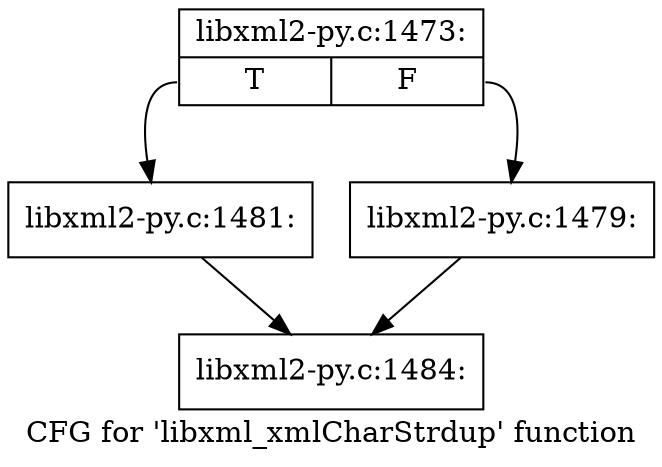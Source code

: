 digraph "CFG for 'libxml_xmlCharStrdup' function" {
	label="CFG for 'libxml_xmlCharStrdup' function";

	Node0x3d22080 [shape=record,label="{libxml2-py.c:1473:|{<s0>T|<s1>F}}"];
	Node0x3d22080:s0 -> Node0x3d24f00;
	Node0x3d22080:s1 -> Node0x3d24eb0;
	Node0x3d24eb0 [shape=record,label="{libxml2-py.c:1479:}"];
	Node0x3d24eb0 -> Node0x3d23b10;
	Node0x3d24f00 [shape=record,label="{libxml2-py.c:1481:}"];
	Node0x3d24f00 -> Node0x3d23b10;
	Node0x3d23b10 [shape=record,label="{libxml2-py.c:1484:}"];
}
